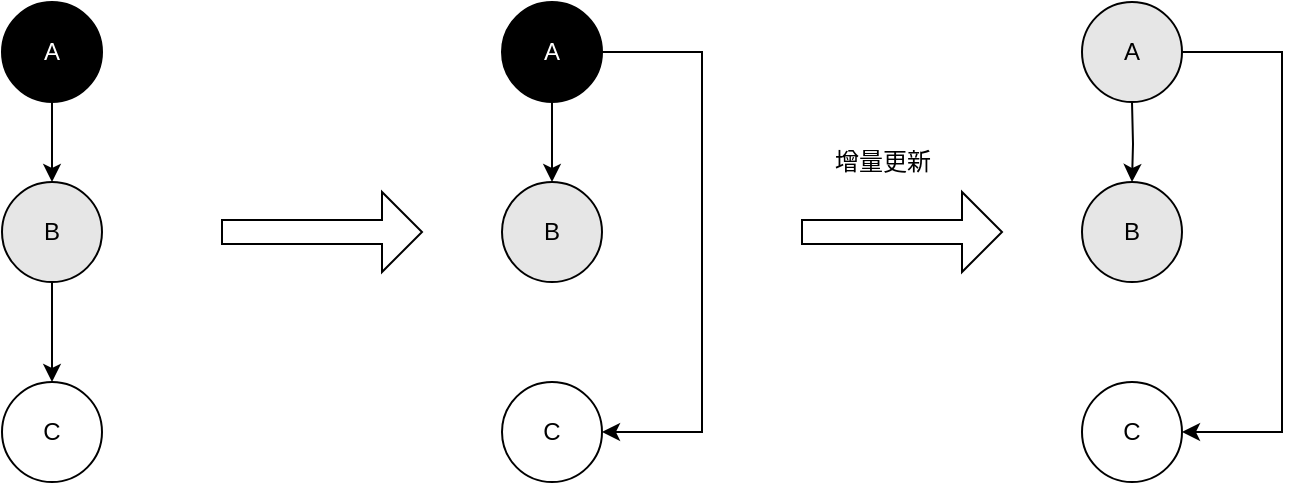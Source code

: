 <mxfile version="15.4.0" type="device" pages="2"><diagram id="TUIb-4eTMJRlahJcvt5p" name="第 1 页"><mxGraphModel dx="946" dy="623" grid="1" gridSize="10" guides="1" tooltips="1" connect="1" arrows="1" fold="1" page="1" pageScale="1" pageWidth="827" pageHeight="1169" math="0" shadow="0"><root><mxCell id="0"/><mxCell id="1" parent="0"/><mxCell id="peiMtdYLMHRHRj5iQkmE-1" style="edgeStyle=orthogonalEdgeStyle;rounded=0;orthogonalLoop=1;jettySize=auto;html=1;exitX=0.5;exitY=1;exitDx=0;exitDy=0;entryX=0.5;entryY=0;entryDx=0;entryDy=0;" edge="1" parent="1" source="peiMtdYLMHRHRj5iQkmE-2" target="peiMtdYLMHRHRj5iQkmE-4"><mxGeometry relative="1" as="geometry"/></mxCell><mxCell id="peiMtdYLMHRHRj5iQkmE-2" value="&lt;font color=&quot;#ffffff&quot;&gt;A&lt;/font&gt;" style="ellipse;whiteSpace=wrap;html=1;aspect=fixed;fillColor=#000000;" vertex="1" parent="1"><mxGeometry x="100" y="300" width="50" height="50" as="geometry"/></mxCell><mxCell id="peiMtdYLMHRHRj5iQkmE-3" style="edgeStyle=orthogonalEdgeStyle;rounded=0;orthogonalLoop=1;jettySize=auto;html=1;exitX=0.5;exitY=1;exitDx=0;exitDy=0;startArrow=none;startFill=0;endArrow=classic;endFill=1;" edge="1" parent="1" source="peiMtdYLMHRHRj5iQkmE-4" target="peiMtdYLMHRHRj5iQkmE-5"><mxGeometry relative="1" as="geometry"/></mxCell><mxCell id="peiMtdYLMHRHRj5iQkmE-4" value="B" style="ellipse;whiteSpace=wrap;html=1;aspect=fixed;fillColor=#E6E6E6;" vertex="1" parent="1"><mxGeometry x="100" y="390" width="50" height="50" as="geometry"/></mxCell><mxCell id="peiMtdYLMHRHRj5iQkmE-5" value="C" style="ellipse;whiteSpace=wrap;html=1;aspect=fixed;fillColor=#FFFFFF;" vertex="1" parent="1"><mxGeometry x="100" y="490" width="50" height="50" as="geometry"/></mxCell><mxCell id="peiMtdYLMHRHRj5iQkmE-6" style="edgeStyle=orthogonalEdgeStyle;rounded=0;orthogonalLoop=1;jettySize=auto;html=1;exitX=0.5;exitY=1;exitDx=0;exitDy=0;entryX=0.5;entryY=0;entryDx=0;entryDy=0;" edge="1" parent="1" source="peiMtdYLMHRHRj5iQkmE-8" target="peiMtdYLMHRHRj5iQkmE-9"><mxGeometry relative="1" as="geometry"/></mxCell><mxCell id="peiMtdYLMHRHRj5iQkmE-7" style="edgeStyle=orthogonalEdgeStyle;rounded=0;orthogonalLoop=1;jettySize=auto;html=1;exitX=1;exitY=0.5;exitDx=0;exitDy=0;entryX=1;entryY=0.5;entryDx=0;entryDy=0;startArrow=none;startFill=0;endArrow=classic;endFill=1;" edge="1" parent="1" source="peiMtdYLMHRHRj5iQkmE-8" target="peiMtdYLMHRHRj5iQkmE-10"><mxGeometry relative="1" as="geometry"><Array as="points"><mxPoint x="450" y="325"/><mxPoint x="450" y="515"/></Array></mxGeometry></mxCell><mxCell id="peiMtdYLMHRHRj5iQkmE-8" value="&lt;font color=&quot;#ffffff&quot;&gt;A&lt;/font&gt;" style="ellipse;whiteSpace=wrap;html=1;aspect=fixed;fillColor=#000000;" vertex="1" parent="1"><mxGeometry x="350" y="300" width="50" height="50" as="geometry"/></mxCell><mxCell id="peiMtdYLMHRHRj5iQkmE-9" value="B" style="ellipse;whiteSpace=wrap;html=1;aspect=fixed;fillColor=#E6E6E6;" vertex="1" parent="1"><mxGeometry x="350" y="390" width="50" height="50" as="geometry"/></mxCell><mxCell id="peiMtdYLMHRHRj5iQkmE-10" value="C" style="ellipse;whiteSpace=wrap;html=1;aspect=fixed;fillColor=#FFFFFF;" vertex="1" parent="1"><mxGeometry x="350" y="490" width="50" height="50" as="geometry"/></mxCell><mxCell id="peiMtdYLMHRHRj5iQkmE-11" value="" style="shape=singleArrow;whiteSpace=wrap;html=1;" vertex="1" parent="1"><mxGeometry x="210" y="395" width="100" height="40" as="geometry"/></mxCell><mxCell id="peiMtdYLMHRHRj5iQkmE-12" style="edgeStyle=orthogonalEdgeStyle;rounded=0;orthogonalLoop=1;jettySize=auto;html=1;exitX=0.5;exitY=1;exitDx=0;exitDy=0;entryX=0.5;entryY=0;entryDx=0;entryDy=0;" edge="1" parent="1" target="peiMtdYLMHRHRj5iQkmE-15"><mxGeometry relative="1" as="geometry"><mxPoint x="665" y="350" as="sourcePoint"/></mxGeometry></mxCell><mxCell id="peiMtdYLMHRHRj5iQkmE-13" style="edgeStyle=orthogonalEdgeStyle;rounded=0;orthogonalLoop=1;jettySize=auto;html=1;exitX=1;exitY=0.5;exitDx=0;exitDy=0;entryX=1;entryY=0.5;entryDx=0;entryDy=0;startArrow=none;startFill=0;endArrow=classic;endFill=1;" edge="1" parent="1" target="peiMtdYLMHRHRj5iQkmE-16"><mxGeometry relative="1" as="geometry"><Array as="points"><mxPoint x="740" y="325"/><mxPoint x="740" y="515"/></Array><mxPoint x="690" y="325" as="sourcePoint"/></mxGeometry></mxCell><mxCell id="peiMtdYLMHRHRj5iQkmE-15" value="B" style="ellipse;whiteSpace=wrap;html=1;aspect=fixed;fillColor=#E6E6E6;" vertex="1" parent="1"><mxGeometry x="640" y="390" width="50" height="50" as="geometry"/></mxCell><mxCell id="peiMtdYLMHRHRj5iQkmE-16" value="C" style="ellipse;whiteSpace=wrap;html=1;aspect=fixed;fillColor=#FFFFFF;" vertex="1" parent="1"><mxGeometry x="640" y="490" width="50" height="50" as="geometry"/></mxCell><mxCell id="peiMtdYLMHRHRj5iQkmE-17" value="" style="shape=singleArrow;whiteSpace=wrap;html=1;" vertex="1" parent="1"><mxGeometry x="500" y="395" width="100" height="40" as="geometry"/></mxCell><mxCell id="peiMtdYLMHRHRj5iQkmE-18" value="A" style="ellipse;whiteSpace=wrap;html=1;aspect=fixed;fillColor=#E6E6E6;" vertex="1" parent="1"><mxGeometry x="640" y="300" width="50" height="50" as="geometry"/></mxCell><mxCell id="peiMtdYLMHRHRj5iQkmE-19" value="增量更新" style="text;html=1;align=center;verticalAlign=middle;resizable=0;points=[];autosize=1;strokeColor=none;fillColor=none;" vertex="1" parent="1"><mxGeometry x="510" y="370" width="60" height="20" as="geometry"/></mxCell></root></mxGraphModel></diagram><diagram id="LJBVXyymTwqjs-LrjK_J" name="第 2 页"><mxGraphModel dx="946" dy="623" grid="1" gridSize="10" guides="1" tooltips="1" connect="1" arrows="1" fold="1" page="1" pageScale="1" pageWidth="827" pageHeight="1169" math="0" shadow="0"><root><mxCell id="mAxQj_R-liHBimYNt-38-0"/><mxCell id="mAxQj_R-liHBimYNt-38-1" parent="mAxQj_R-liHBimYNt-38-0"/><mxCell id="N09EPXlqTdjad9gVDiga-0" style="edgeStyle=orthogonalEdgeStyle;rounded=0;orthogonalLoop=1;jettySize=auto;html=1;exitX=0.5;exitY=1;exitDx=0;exitDy=0;entryX=0.5;entryY=0;entryDx=0;entryDy=0;" edge="1" parent="mAxQj_R-liHBimYNt-38-1" source="N09EPXlqTdjad9gVDiga-1" target="N09EPXlqTdjad9gVDiga-3"><mxGeometry relative="1" as="geometry"/></mxCell><mxCell id="N09EPXlqTdjad9gVDiga-1" value="&lt;font color=&quot;#ffffff&quot;&gt;A&lt;/font&gt;" style="ellipse;whiteSpace=wrap;html=1;aspect=fixed;fillColor=#000000;" vertex="1" parent="mAxQj_R-liHBimYNt-38-1"><mxGeometry x="100" y="300" width="50" height="50" as="geometry"/></mxCell><mxCell id="N09EPXlqTdjad9gVDiga-2" style="edgeStyle=orthogonalEdgeStyle;rounded=0;orthogonalLoop=1;jettySize=auto;html=1;exitX=0.5;exitY=1;exitDx=0;exitDy=0;startArrow=none;startFill=0;endArrow=classic;endFill=1;" edge="1" parent="mAxQj_R-liHBimYNt-38-1" source="N09EPXlqTdjad9gVDiga-3" target="N09EPXlqTdjad9gVDiga-4"><mxGeometry relative="1" as="geometry"/></mxCell><mxCell id="N09EPXlqTdjad9gVDiga-3" value="B" style="ellipse;whiteSpace=wrap;html=1;aspect=fixed;fillColor=#E6E6E6;" vertex="1" parent="mAxQj_R-liHBimYNt-38-1"><mxGeometry x="100" y="390" width="50" height="50" as="geometry"/></mxCell><mxCell id="N09EPXlqTdjad9gVDiga-4" value="C" style="ellipse;whiteSpace=wrap;html=1;aspect=fixed;fillColor=#FFFFFF;" vertex="1" parent="mAxQj_R-liHBimYNt-38-1"><mxGeometry x="100" y="490" width="50" height="50" as="geometry"/></mxCell><mxCell id="N09EPXlqTdjad9gVDiga-5" style="edgeStyle=orthogonalEdgeStyle;rounded=0;orthogonalLoop=1;jettySize=auto;html=1;exitX=0.5;exitY=1;exitDx=0;exitDy=0;entryX=0.5;entryY=0;entryDx=0;entryDy=0;" edge="1" parent="mAxQj_R-liHBimYNt-38-1" source="N09EPXlqTdjad9gVDiga-7" target="N09EPXlqTdjad9gVDiga-8"><mxGeometry relative="1" as="geometry"/></mxCell><mxCell id="N09EPXlqTdjad9gVDiga-6" style="edgeStyle=orthogonalEdgeStyle;rounded=0;orthogonalLoop=1;jettySize=auto;html=1;exitX=1;exitY=0.5;exitDx=0;exitDy=0;entryX=1;entryY=0.5;entryDx=0;entryDy=0;startArrow=none;startFill=0;endArrow=classic;endFill=1;" edge="1" parent="mAxQj_R-liHBimYNt-38-1" source="N09EPXlqTdjad9gVDiga-7" target="N09EPXlqTdjad9gVDiga-9"><mxGeometry relative="1" as="geometry"><Array as="points"><mxPoint x="450" y="325"/><mxPoint x="450" y="515"/></Array></mxGeometry></mxCell><mxCell id="N09EPXlqTdjad9gVDiga-7" value="&lt;font color=&quot;#ffffff&quot;&gt;A&lt;/font&gt;" style="ellipse;whiteSpace=wrap;html=1;aspect=fixed;fillColor=#000000;" vertex="1" parent="mAxQj_R-liHBimYNt-38-1"><mxGeometry x="350" y="300" width="50" height="50" as="geometry"/></mxCell><mxCell id="N09EPXlqTdjad9gVDiga-8" value="B" style="ellipse;whiteSpace=wrap;html=1;aspect=fixed;fillColor=#E6E6E6;" vertex="1" parent="mAxQj_R-liHBimYNt-38-1"><mxGeometry x="350" y="390" width="50" height="50" as="geometry"/></mxCell><mxCell id="N09EPXlqTdjad9gVDiga-9" value="C" style="ellipse;whiteSpace=wrap;html=1;aspect=fixed;fillColor=#FFFFFF;" vertex="1" parent="mAxQj_R-liHBimYNt-38-1"><mxGeometry x="350" y="490" width="50" height="50" as="geometry"/></mxCell><mxCell id="N09EPXlqTdjad9gVDiga-10" value="" style="shape=singleArrow;whiteSpace=wrap;html=1;" vertex="1" parent="mAxQj_R-liHBimYNt-38-1"><mxGeometry x="210" y="395" width="100" height="40" as="geometry"/></mxCell><mxCell id="N09EPXlqTdjad9gVDiga-11" style="edgeStyle=orthogonalEdgeStyle;rounded=0;orthogonalLoop=1;jettySize=auto;html=1;exitX=0.5;exitY=1;exitDx=0;exitDy=0;entryX=0.5;entryY=0;entryDx=0;entryDy=0;" edge="1" parent="mAxQj_R-liHBimYNt-38-1" target="N09EPXlqTdjad9gVDiga-13"><mxGeometry relative="1" as="geometry"><mxPoint x="665" y="350" as="sourcePoint"/></mxGeometry></mxCell><mxCell id="N09EPXlqTdjad9gVDiga-12" style="edgeStyle=orthogonalEdgeStyle;rounded=0;orthogonalLoop=1;jettySize=auto;html=1;exitX=1;exitY=0.5;exitDx=0;exitDy=0;entryX=1;entryY=0.5;entryDx=0;entryDy=0;startArrow=none;startFill=0;endArrow=classic;endFill=1;" edge="1" parent="mAxQj_R-liHBimYNt-38-1"><mxGeometry relative="1" as="geometry"><Array as="points"><mxPoint x="740" y="325"/><mxPoint x="740" y="515"/></Array><mxPoint x="690" y="325" as="sourcePoint"/><mxPoint x="690" y="515" as="targetPoint"/></mxGeometry></mxCell><mxCell id="N09EPXlqTdjad9gVDiga-13" value="B" style="ellipse;whiteSpace=wrap;html=1;aspect=fixed;fillColor=#E6E6E6;" vertex="1" parent="mAxQj_R-liHBimYNt-38-1"><mxGeometry x="640" y="390" width="50" height="50" as="geometry"/></mxCell><mxCell id="N09EPXlqTdjad9gVDiga-15" value="" style="shape=singleArrow;whiteSpace=wrap;html=1;" vertex="1" parent="mAxQj_R-liHBimYNt-38-1"><mxGeometry x="500" y="395" width="100" height="40" as="geometry"/></mxCell><mxCell id="N09EPXlqTdjad9gVDiga-17" value="原始快照" style="text;html=1;align=center;verticalAlign=middle;resizable=0;points=[];autosize=1;strokeColor=none;fillColor=none;" vertex="1" parent="mAxQj_R-liHBimYNt-38-1"><mxGeometry x="510" y="370" width="60" height="20" as="geometry"/></mxCell><mxCell id="Fqx9OCi4GueuvvSy1Ru3-0" value="&lt;font color=&quot;#ffffff&quot;&gt;A&lt;/font&gt;" style="ellipse;whiteSpace=wrap;html=1;aspect=fixed;fillColor=#000000;" vertex="1" parent="mAxQj_R-liHBimYNt-38-1"><mxGeometry x="640" y="300" width="50" height="50" as="geometry"/></mxCell><mxCell id="Fqx9OCi4GueuvvSy1Ru3-1" value="&lt;font color=&quot;#ffffff&quot;&gt;C&lt;/font&gt;" style="ellipse;whiteSpace=wrap;html=1;aspect=fixed;fillColor=#000000;" vertex="1" parent="mAxQj_R-liHBimYNt-38-1"><mxGeometry x="640" y="490" width="50" height="50" as="geometry"/></mxCell></root></mxGraphModel></diagram></mxfile>